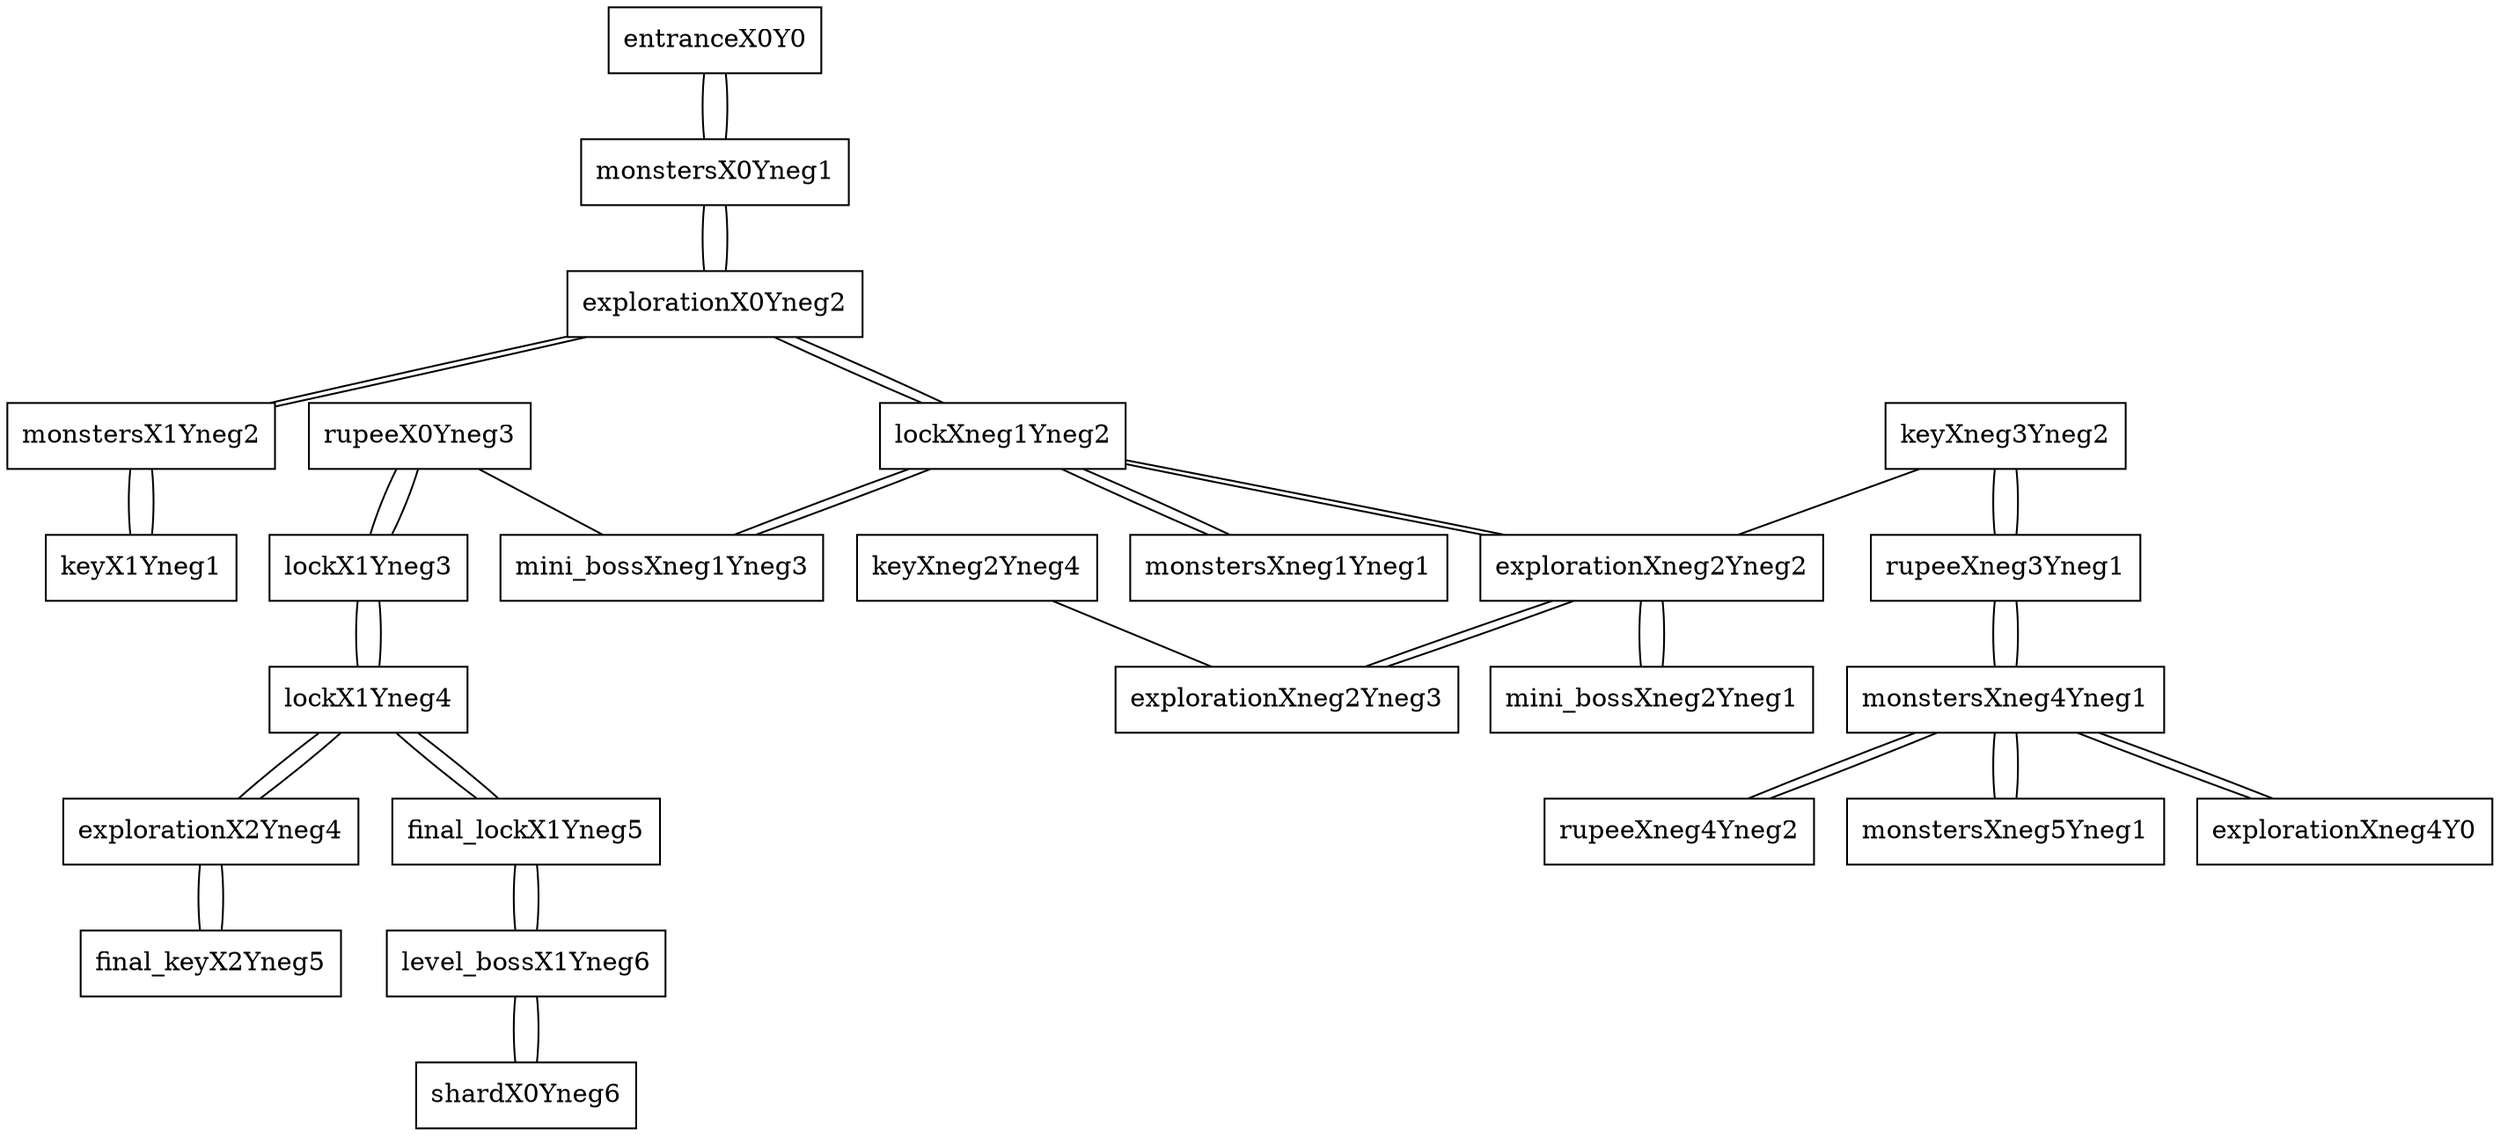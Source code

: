 graph space {

node [shape="box"]; entranceX0Y0 [pad="1.5,0.0" pos="0,0!"]; monstersX0Yneg1 [pad="1.5,0.0" pos="0,-1!"]; explorationX0Yneg2 [pad="1.5,0.0" pos="0,-2!"]; monstersX1Yneg2 [pad="1.5,0.0" pos="1,-2!"]; keyX1Yneg1 [pad="1.5,0.0" pos="1,-1!"]; lockXneg1Yneg2 [pad="1.5,0.0" pos="-1,-2!"]; mini_bossXneg1Yneg3 [pad="1.5,0.0" pos="-1,-3!"]; rupeeX0Yneg3 [pad="1.5,0.0" pos="0,-3!"]; explorationXneg2Yneg2 [pad="1.5,0.0" pos="-2,-2!"]; keyXneg3Yneg2 [pad="1.5,0.0" pos="-3,-2!"]; explorationXneg2Yneg3 [pad="1.5,0.0" pos="-2,-3!"]; keyXneg2Yneg4 [pad="1.5,0.0" pos="-2,-4!"]; rupeeXneg3Yneg1 [pad="1.5,0.0" pos="-3,-1!"]; monstersXneg4Yneg1 [pad="1.5,0.0" pos="-4,-1!"]; rupeeXneg4Yneg2 [pad="1.5,0.0" pos="-4,-2!"]; monstersXneg5Yneg1 [pad="1.5,0.0" pos="-5,-1!"]; explorationXneg4Y0 [pad="1.5,0.0" pos="-4,0!"]; monstersXneg1Yneg1 [pad="1.5,0.0" pos="-1,-1!"]; mini_bossXneg2Yneg1 [pad="1.5,0.0" pos="-2,-1!"]; lockX1Yneg3 [pad="1.5,0.0" pos="1,-3!"]; lockX1Yneg4 [pad="1.5,0.0" pos="1,-4!"]; explorationX2Yneg4 [pad="1.5,0.0" pos="2,-4!"]; final_keyX2Yneg5 [pad="1.5,0.0" pos="2,-5!"]; final_lockX1Yneg5 [pad="1.5,0.0" pos="1,-5!"]; level_bossX1Yneg6 [pad="1.5,0.0" pos="1,-6!"]; shardX0Yneg6 [pad="1.5,0.0" pos="0,-6!"]; 
entranceX0Y0 -- monstersX0Yneg1;
monstersX0Yneg1 -- entranceX0Y0;
monstersX0Yneg1 -- explorationX0Yneg2;
explorationX0Yneg2 -- lockXneg1Yneg2;
explorationX0Yneg2 -- monstersX0Yneg1;
explorationX0Yneg2 -- monstersX1Yneg2;
monstersX1Yneg2 -- explorationX0Yneg2;
monstersX1Yneg2 -- keyX1Yneg1;
keyX1Yneg1 -- monstersX1Yneg2;
lockXneg1Yneg2 -- explorationXneg2Yneg2;
lockXneg1Yneg2 -- monstersXneg1Yneg1;
lockXneg1Yneg2 -- explorationX0Yneg2;
lockXneg1Yneg2 -- mini_bossXneg1Yneg3;
mini_bossXneg1Yneg3 -- lockXneg1Yneg2;
rupeeX0Yneg3 -- lockX1Yneg3;
rupeeX0Yneg3 -- mini_bossXneg1Yneg3;
explorationXneg2Yneg2 -- mini_bossXneg2Yneg1;
explorationXneg2Yneg2 -- lockXneg1Yneg2;
explorationXneg2Yneg2 -- explorationXneg2Yneg3;
keyXneg3Yneg2 -- explorationXneg2Yneg2;
keyXneg3Yneg2 -- rupeeXneg3Yneg1;
explorationXneg2Yneg3 -- explorationXneg2Yneg2;
keyXneg2Yneg4 -- explorationXneg2Yneg3;
rupeeXneg3Yneg1 -- monstersXneg4Yneg1;
rupeeXneg3Yneg1 -- keyXneg3Yneg2;
monstersXneg4Yneg1 -- rupeeXneg4Yneg2;
monstersXneg4Yneg1 -- monstersXneg5Yneg1;
monstersXneg4Yneg1 -- explorationXneg4Y0;
monstersXneg4Yneg1 -- rupeeXneg3Yneg1;
rupeeXneg4Yneg2 -- monstersXneg4Yneg1;
monstersXneg5Yneg1 -- monstersXneg4Yneg1;
explorationXneg4Y0 -- monstersXneg4Yneg1;
monstersXneg1Yneg1 -- lockXneg1Yneg2;
mini_bossXneg2Yneg1 -- explorationXneg2Yneg2;
lockX1Yneg3 -- rupeeX0Yneg3;
lockX1Yneg3 -- lockX1Yneg4;
lockX1Yneg4 -- lockX1Yneg3;
lockX1Yneg4 -- explorationX2Yneg4;
lockX1Yneg4 -- final_lockX1Yneg5;
explorationX2Yneg4 -- lockX1Yneg4;
explorationX2Yneg4 -- final_keyX2Yneg5;
final_keyX2Yneg5 -- explorationX2Yneg4;
final_lockX1Yneg5 -- lockX1Yneg4;
final_lockX1Yneg5 -- level_bossX1Yneg6;
level_bossX1Yneg6 -- shardX0Yneg6;
level_bossX1Yneg6 -- final_lockX1Yneg5;
shardX0Yneg6 -- level_bossX1Yneg6;
}